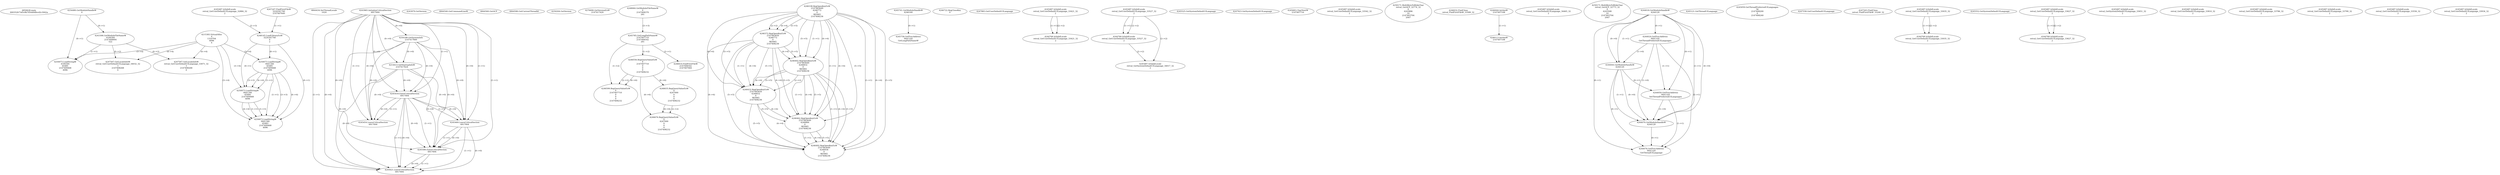 // Global SCDG with merge call
digraph {
	0 [label="6850628.main
000352b73d5c8b7d5eb0dfecd2c3042a"]
	1 [label="4254480.GetModuleHandleW
0"]
	2 [label="6844434.SetThreadLocale
1024"]
	3 [label="4243965.InitializeCriticalSection
6917004"]
	4 [label="4243979.GetVersion
"]
	5 [label="4250188.GetSystemInfo
2147417660"]
	3 -> 5 [label="(0-->0)"]
	6 [label="6844540.GetCommandLineW
"]
	7 [label="4214413.GetStartupInfoW
2147417624"]
	3 -> 7 [label="(0-->0)"]
	5 -> 7 [label="(0-->0)"]
	8 [label="6844560.GetACP
"]
	9 [label="6844580.GetCurrentThreadId
"]
	10 [label="4250204.GetVersion
"]
	11 [label="4276690.GetVersionExW
2147417420"]
	12 [label="4243306.GetModuleFileNameW
4194304
2147408904
522"]
	1 -> 12 [label="(0-->1)"]
	13 [label="4248064.GetModuleFileNameW
0
2147408370
261"]
	14 [label="4215383.VirtualAlloc
0
1310704
4096
4"]
	15 [label="4246338.RegOpenKeyExW
2147483649
4246772
0
983065
2147408236"]
	16 [label="4245741.GetModuleHandleW
4246160"]
	17 [label="4245758.GetProcAddress
9441320
GetLongPathNameW"]
	16 -> 17 [label="(0-->1)"]
	18 [label="4245785.GetLongPathNameW
2147407710
2147406542
261"]
	13 -> 18 [label="(3-->3)"]
	19 [label="4246556.RegQueryValueExW
0
2147407710
0
0
0
2147408232"]
	18 -> 19 [label="(1-->2)"]
	20 [label="4246635.RegQueryValueExW
0
4247000
0
0
0
2147408232"]
	19 -> 20 [label="(6-->6)"]
	21 [label="4246722.RegCloseKey
0"]
	22 [label="4247883.GetUserDefaultUILanguage
"]
	23 [label="4245418.EnterCriticalSection
6917004"]
	3 -> 23 [label="(1-->1)"]
	3 -> 23 [label="(0-->0)"]
	5 -> 23 [label="(0-->0)"]
	7 -> 23 [label="(0-->0)"]
	24 [label="4245469.LeaveCriticalSection
6917004"]
	3 -> 24 [label="(1-->1)"]
	23 -> 24 [label="(1-->1)"]
	3 -> 24 [label="(0-->0)"]
	5 -> 24 [label="(0-->0)"]
	7 -> 24 [label="(0-->0)"]
	23 -> 24 [label="(0-->0)"]
	25 [label="4245487.IsValidLocale
retval_GetUserDefaultUILanguage_33421_32
2"]
	26 [label="4246599.RegQueryValueExW
0
2147407710
0
0
0
2147408232"]
	18 -> 26 [label="(1-->2)"]
	19 -> 26 [label="(2-->2)"]
	19 -> 26 [label="(6-->6)"]
	27 [label="4245487.IsValidLocale
retval_GetUserDefaultUILanguage_33527_32
2"]
	28 [label="4244766.IsValidLocale
retval_GetUserDefaultUILanguage_33527_32
2"]
	27 -> 28 [label="(1-->1)"]
	27 -> 28 [label="(2-->2)"]
	29 [label="4245525.GetSystemDefaultUILanguage
"]
	30 [label="4245580.EnterCriticalSection
6917004"]
	3 -> 30 [label="(1-->1)"]
	23 -> 30 [label="(1-->1)"]
	24 -> 30 [label="(1-->1)"]
	3 -> 30 [label="(0-->0)"]
	5 -> 30 [label="(0-->0)"]
	7 -> 30 [label="(0-->0)"]
	23 -> 30 [label="(0-->0)"]
	24 -> 30 [label="(0-->0)"]
	31 [label="4245621.LeaveCriticalSection
6917004"]
	3 -> 31 [label="(1-->1)"]
	23 -> 31 [label="(1-->1)"]
	24 -> 31 [label="(1-->1)"]
	30 -> 31 [label="(1-->1)"]
	3 -> 31 [label="(0-->0)"]
	5 -> 31 [label="(0-->0)"]
	7 -> 31 [label="(0-->0)"]
	23 -> 31 [label="(0-->0)"]
	24 -> 31 [label="(0-->0)"]
	30 -> 31 [label="(0-->0)"]
	32 [label="4247923.GetSystemDefaultUILanguage
"]
	33 [label="4245487.IsValidLocale
retval_GetSystemDefaultUILanguage_34017_32
2"]
	27 -> 33 [label="(2-->2)"]
	28 -> 33 [label="(2-->2)"]
	34 [label="4246372.RegOpenKeyExW
2147483650
4246772
0
983065
2147408236"]
	15 -> 34 [label="(2-->2)"]
	15 -> 34 [label="(4-->4)"]
	15 -> 34 [label="(5-->5)"]
	35 [label="4246402.RegOpenKeyExW
2147483649
4246832
0
983065
2147408236"]
	15 -> 35 [label="(1-->1)"]
	15 -> 35 [label="(4-->4)"]
	34 -> 35 [label="(4-->4)"]
	15 -> 35 [label="(5-->5)"]
	34 -> 35 [label="(5-->5)"]
	36 [label="4245683.CharNextW
2147407716"]
	37 [label="4245487.IsValidLocale
retval_GetUserDefaultUILanguage_33542_32
2"]
	38 [label="4250171.MultiByteToWideChar
retval_GetACP_32774_32
0
4243896
10
2147403704
2047"]
	39 [label="4246432.RegOpenKeyExW
2147483650
4246832
0
983065
2147408236"]
	34 -> 39 [label="(1-->1)"]
	35 -> 39 [label="(2-->2)"]
	15 -> 39 [label="(4-->4)"]
	34 -> 39 [label="(4-->4)"]
	35 -> 39 [label="(4-->4)"]
	15 -> 39 [label="(5-->5)"]
	34 -> 39 [label="(5-->5)"]
	35 -> 39 [label="(5-->5)"]
	40 [label="4246014.FindFirstFileW
2147406542
2147407064"]
	18 -> 40 [label="(2-->1)"]
	41 [label="4246032.FindClose
retval_FindFirstFileW_33589_32"]
	42 [label="4246044.lstrlenW
2147407108"]
	43 [label="4246113.lstrlenW
2147407108"]
	42 -> 43 [label="(1-->1)"]
	44 [label="4245487.IsValidLocale
retval_GetUserDefaultUILanguage_34465_32
2"]
	45 [label="4250171.MultiByteToWideChar
retval_GetACP_32773_32
0
4243508
10
2147403704
2047"]
	46 [label="4244018.GetModuleHandleW
4244120"]
	47 [label="4244024.GetProcAddress
9441320
GetThreadPreferredUILanguages"]
	46 -> 47 [label="(0-->1)"]
	48 [label="4244044.GetModuleHandleW
4244120"]
	46 -> 48 [label="(1-->1)"]
	46 -> 48 [label="(0-->0)"]
	47 -> 48 [label="(1-->0)"]
	49 [label="4244050.GetProcAddress
9441320
SetThreadPreferredUILanguages"]
	46 -> 49 [label="(0-->1)"]
	47 -> 49 [label="(1-->1)"]
	48 -> 49 [label="(0-->1)"]
	50 [label="4244070.GetModuleHandleW
4244120"]
	46 -> 50 [label="(1-->1)"]
	48 -> 50 [label="(1-->1)"]
	46 -> 50 [label="(0-->0)"]
	47 -> 50 [label="(1-->0)"]
	48 -> 50 [label="(0-->0)"]
	49 -> 50 [label="(1-->0)"]
	51 [label="4244076.GetProcAddress
9441320
GetThreadUILanguage"]
	46 -> 51 [label="(0-->1)"]
	47 -> 51 [label="(1-->1)"]
	48 -> 51 [label="(0-->1)"]
	49 -> 51 [label="(1-->1)"]
	50 -> 51 [label="(0-->1)"]
	52 [label="4246676.RegQueryValueExW
0
4247000
0
0
0
2147408232"]
	20 -> 52 [label="(2-->2)"]
	19 -> 52 [label="(6-->6)"]
	20 -> 52 [label="(6-->6)"]
	53 [label="4245487.IsValidLocale
retval_GetUserDefaultUILanguage_32884_32
2"]
	54 [label="4245121.GetThreadUILanguage
"]
	55 [label="4245059.GetThreadPreferredUILanguages
56
2147408200
0
2147408240"]
	56 [label="4247558.GetUserDefaultUILanguage
"]
	57 [label="4247567.GetLocaleInfoW
retval_GetUserDefaultUILanguage_33071_32
3
2147408268
4"]
	12 -> 57 [label="(0-->2)"]
	14 -> 57 [label="(4-->4)"]
	58 [label="4247247.FindFirstFileW
3224341740
2147407640"]
	59 [label="4247263.FindClose
retval_FindFirstFileW_33240_32"]
	60 [label="4248145.LoadLibraryExW
3224341740
0
2"]
	58 -> 60 [label="(1-->1)"]
	53 -> 60 [label="(2-->3)"]
	61 [label="4250073.LoadStringW
9441340
65485
2147409468
4096"]
	60 -> 61 [label="(0-->1)"]
	14 -> 61 [label="(3-->4)"]
	62 [label="4250073.LoadStringW
9441340
65484
2147409468
4096"]
	60 -> 62 [label="(0-->1)"]
	61 -> 62 [label="(1-->1)"]
	61 -> 62 [label="(3-->3)"]
	14 -> 62 [label="(3-->4)"]
	61 -> 62 [label="(4-->4)"]
	63 [label="4245454.LeaveCriticalSection
6917004"]
	3 -> 63 [label="(1-->1)"]
	23 -> 63 [label="(1-->1)"]
	3 -> 63 [label="(0-->0)"]
	5 -> 63 [label="(0-->0)"]
	7 -> 63 [label="(0-->0)"]
	23 -> 63 [label="(0-->0)"]
	64 [label="4247567.GetLocaleInfoW
retval_GetUserDefaultUILanguage_34032_32
3
2147408268
4"]
	12 -> 64 [label="(0-->2)"]
	14 -> 64 [label="(4-->4)"]
	65 [label="4250073.LoadStringW
4194304
65485
2147409468
4096"]
	1 -> 65 [label="(0-->1)"]
	12 -> 65 [label="(1-->1)"]
	14 -> 65 [label="(3-->4)"]
	66 [label="4245487.IsValidLocale
retval_GetUserDefaultUILanguage_33035_32
2"]
	67 [label="4244766.IsValidLocale
retval_GetUserDefaultUILanguage_33035_32
2"]
	66 -> 67 [label="(1-->1)"]
	66 -> 67 [label="(2-->2)"]
	68 [label="4245552.GetSystemDefaultUILanguage
"]
	69 [label="4245487.IsValidLocale
retval_GetUserDefaultUILanguage_33627_32
2"]
	70 [label="4244766.IsValidLocale
retval_GetUserDefaultUILanguage_33627_32
2"]
	69 -> 70 [label="(1-->1)"]
	69 -> 70 [label="(2-->2)"]
	71 [label="4245487.IsValidLocale
retval_GetSystemDefaultUILanguage_33651_32
2"]
	72 [label="4250073.LoadStringW
9441340
65483
2147409468
4096"]
	60 -> 72 [label="(0-->1)"]
	61 -> 72 [label="(1-->1)"]
	62 -> 72 [label="(1-->1)"]
	61 -> 72 [label="(3-->3)"]
	62 -> 72 [label="(3-->3)"]
	14 -> 72 [label="(3-->4)"]
	61 -> 72 [label="(4-->4)"]
	62 -> 72 [label="(4-->4)"]
	73 [label="4246462.RegOpenKeyExW
2147483649
4246884
0
983065
2147408236"]
	15 -> 73 [label="(1-->1)"]
	35 -> 73 [label="(1-->1)"]
	15 -> 73 [label="(4-->4)"]
	34 -> 73 [label="(4-->4)"]
	35 -> 73 [label="(4-->4)"]
	39 -> 73 [label="(4-->4)"]
	15 -> 73 [label="(5-->5)"]
	34 -> 73 [label="(5-->5)"]
	35 -> 73 [label="(5-->5)"]
	39 -> 73 [label="(5-->5)"]
	74 [label="4246492.RegOpenKeyExW
2147483649
4246936
0
983065
2147408236"]
	15 -> 74 [label="(1-->1)"]
	35 -> 74 [label="(1-->1)"]
	73 -> 74 [label="(1-->1)"]
	15 -> 74 [label="(4-->4)"]
	34 -> 74 [label="(4-->4)"]
	35 -> 74 [label="(4-->4)"]
	39 -> 74 [label="(4-->4)"]
	73 -> 74 [label="(4-->4)"]
	15 -> 74 [label="(5-->5)"]
	34 -> 74 [label="(5-->5)"]
	35 -> 74 [label="(5-->5)"]
	39 -> 74 [label="(5-->5)"]
	73 -> 74 [label="(5-->5)"]
	75 [label="4245487.IsValidLocale
retval_GetUserDefaultUILanguage_33810_32
2"]
	76 [label="4245487.IsValidLocale
retval_GetUserDefaultUILanguage_33786_32
2"]
	77 [label="4245487.IsValidLocale
retval_GetUserDefaultUILanguage_33799_32
2"]
	78 [label="4244766.IsValidLocale
retval_GetUserDefaultUILanguage_33421_32
2"]
	25 -> 78 [label="(1-->1)"]
	25 -> 78 [label="(2-->2)"]
	79 [label="4245487.IsValidLocale
retval_GetUserDefaultUILanguage_33556_32
2"]
	80 [label="4245487.IsValidLocale
retval_GetUserDefaultUILanguage_33934_32
2"]
}
